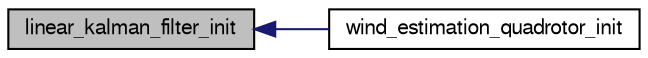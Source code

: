 digraph "linear_kalman_filter_init"
{
  edge [fontname="FreeSans",fontsize="10",labelfontname="FreeSans",labelfontsize="10"];
  node [fontname="FreeSans",fontsize="10",shape=record];
  rankdir="LR";
  Node1 [label="linear_kalman_filter_init",height=0.2,width=0.4,color="black", fillcolor="grey75", style="filled", fontcolor="black"];
  Node1 -> Node2 [dir="back",color="midnightblue",fontsize="10",style="solid",fontname="FreeSans"];
  Node2 [label="wind_estimation_quadrotor_init",height=0.2,width=0.4,color="black", fillcolor="white", style="filled",URL="$wind__estimation__quadrotor_8h.html#a677f6eb1e2c4f6f4593a141057831f66"];
}
